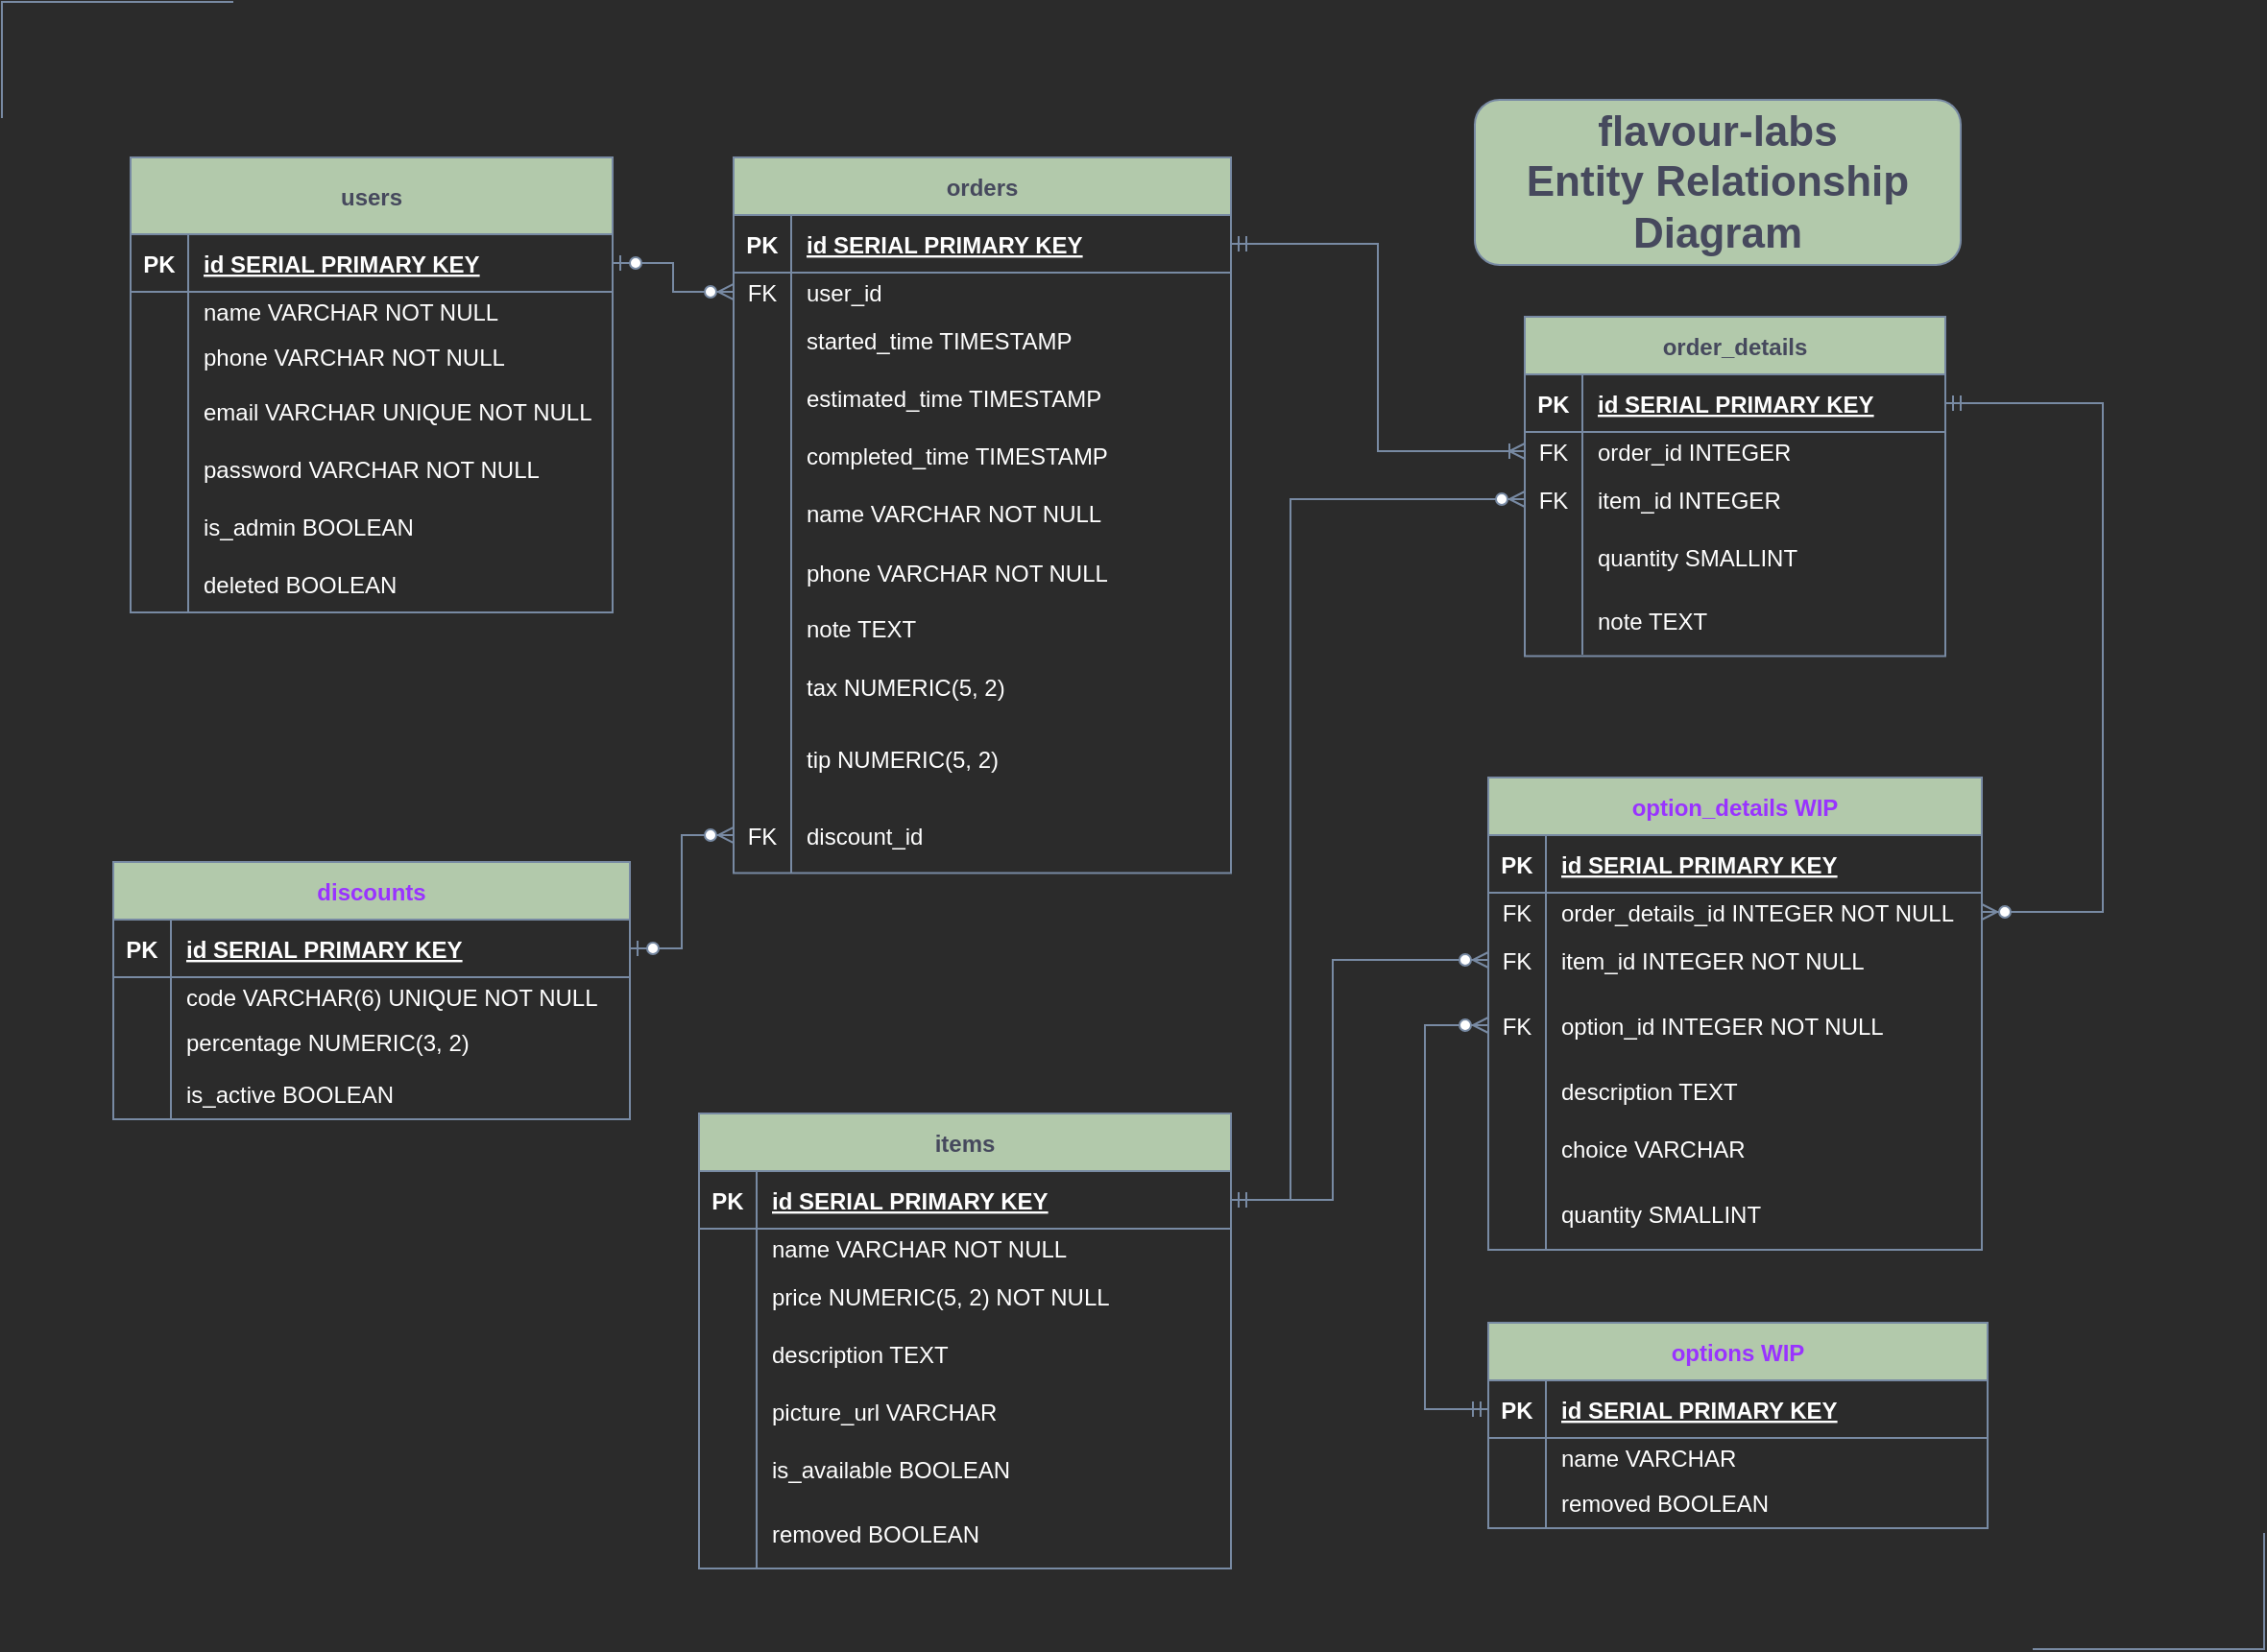 <mxfile version="20.2.7" type="github">
  <diagram id="R2lEEEUBdFMjLlhIrx00" name="Page-1">
    <mxGraphModel dx="3301" dy="1995" grid="0" gridSize="10" guides="1" tooltips="1" connect="1" arrows="1" fold="1" page="1" pageScale="1" pageWidth="1920" pageHeight="1200" background="#2B2B2B" math="0" shadow="0" extFonts="Permanent Marker^https://fonts.googleapis.com/css?family=Permanent+Marker">
      <root>
        <mxCell id="0" />
        <mxCell id="1" parent="0" />
        <mxCell id="G4YJekCF376z4yf0cxIy-45" value="orders" style="shape=table;startSize=30;container=1;collapsible=1;childLayout=tableLayout;fixedRows=1;rowLines=0;fontStyle=1;align=center;resizeLast=1;fillColor=#B2C9AB;strokeColor=#788AA3;fontColor=#46495D;" parent="1" vertex="1">
          <mxGeometry x="-1239" y="-1000" width="259" height="372.75" as="geometry" />
        </mxCell>
        <mxCell id="G4YJekCF376z4yf0cxIy-46" value="" style="shape=tableRow;horizontal=0;startSize=0;swimlaneHead=0;swimlaneBody=0;fillColor=none;collapsible=0;dropTarget=0;points=[[0,0.5],[1,0.5]];portConstraint=eastwest;top=0;left=0;right=0;bottom=1;strokeColor=#788AA3;fontColor=#46495D;" parent="G4YJekCF376z4yf0cxIy-45" vertex="1">
          <mxGeometry y="30" width="259" height="30" as="geometry" />
        </mxCell>
        <mxCell id="G4YJekCF376z4yf0cxIy-47" value="PK" style="shape=partialRectangle;connectable=0;fillColor=none;top=0;left=0;bottom=0;right=0;fontStyle=1;overflow=hidden;strokeColor=#788AA3;fontColor=#FFFFFF;" parent="G4YJekCF376z4yf0cxIy-46" vertex="1">
          <mxGeometry width="30" height="30" as="geometry">
            <mxRectangle width="30" height="30" as="alternateBounds" />
          </mxGeometry>
        </mxCell>
        <mxCell id="G4YJekCF376z4yf0cxIy-48" value="id SERIAL PRIMARY KEY" style="shape=partialRectangle;connectable=0;fillColor=none;top=0;left=0;bottom=0;right=0;align=left;spacingLeft=6;fontStyle=5;overflow=hidden;strokeColor=#788AA3;fontColor=#FFFFFF;" parent="G4YJekCF376z4yf0cxIy-46" vertex="1">
          <mxGeometry x="30" width="229" height="30" as="geometry">
            <mxRectangle width="229" height="30" as="alternateBounds" />
          </mxGeometry>
        </mxCell>
        <mxCell id="G4YJekCF376z4yf0cxIy-49" value="" style="shape=tableRow;horizontal=0;startSize=0;swimlaneHead=0;swimlaneBody=0;fillColor=none;collapsible=0;dropTarget=0;points=[[0,0.5],[1,0.5]];portConstraint=eastwest;top=0;left=0;right=0;bottom=0;strokeColor=#788AA3;fontColor=#46495D;" parent="G4YJekCF376z4yf0cxIy-45" vertex="1">
          <mxGeometry y="60" width="259" height="20" as="geometry" />
        </mxCell>
        <mxCell id="G4YJekCF376z4yf0cxIy-50" value="FK" style="shape=partialRectangle;connectable=0;fillColor=none;top=0;left=0;bottom=0;right=0;editable=1;overflow=hidden;strokeColor=#788AA3;fontColor=#FFFFFF;" parent="G4YJekCF376z4yf0cxIy-49" vertex="1">
          <mxGeometry width="30" height="20" as="geometry">
            <mxRectangle width="30" height="20" as="alternateBounds" />
          </mxGeometry>
        </mxCell>
        <mxCell id="G4YJekCF376z4yf0cxIy-51" value="user_id" style="shape=partialRectangle;connectable=0;fillColor=none;top=0;left=0;bottom=0;right=0;align=left;spacingLeft=6;overflow=hidden;strokeColor=#788AA3;fontColor=#FFFFFF;" parent="G4YJekCF376z4yf0cxIy-49" vertex="1">
          <mxGeometry x="30" width="229" height="20" as="geometry">
            <mxRectangle width="229" height="20" as="alternateBounds" />
          </mxGeometry>
        </mxCell>
        <mxCell id="G4YJekCF376z4yf0cxIy-52" value="" style="shape=tableRow;horizontal=0;startSize=0;swimlaneHead=0;swimlaneBody=0;fillColor=none;collapsible=0;dropTarget=0;points=[[0,0.5],[1,0.5]];portConstraint=eastwest;top=0;left=0;right=0;bottom=0;strokeColor=#788AA3;fontColor=#46495D;" parent="G4YJekCF376z4yf0cxIy-45" vertex="1">
          <mxGeometry y="80" width="259" height="30" as="geometry" />
        </mxCell>
        <mxCell id="G4YJekCF376z4yf0cxIy-53" value="" style="shape=partialRectangle;connectable=0;fillColor=none;top=0;left=0;bottom=0;right=0;editable=1;overflow=hidden;strokeColor=#788AA3;fontColor=#FFFFFF;" parent="G4YJekCF376z4yf0cxIy-52" vertex="1">
          <mxGeometry width="30" height="30" as="geometry">
            <mxRectangle width="30" height="30" as="alternateBounds" />
          </mxGeometry>
        </mxCell>
        <mxCell id="G4YJekCF376z4yf0cxIy-54" value="started_time TIMESTAMP" style="shape=partialRectangle;connectable=0;fillColor=none;top=0;left=0;bottom=0;right=0;align=left;spacingLeft=6;overflow=hidden;strokeColor=#788AA3;fontColor=#FFFFFF;" parent="G4YJekCF376z4yf0cxIy-52" vertex="1">
          <mxGeometry x="30" width="229" height="30" as="geometry">
            <mxRectangle width="229" height="30" as="alternateBounds" />
          </mxGeometry>
        </mxCell>
        <mxCell id="G4YJekCF376z4yf0cxIy-58" value="" style="shape=tableRow;horizontal=0;startSize=0;swimlaneHead=0;swimlaneBody=0;fillColor=none;collapsible=0;dropTarget=0;points=[[0,0.5],[1,0.5]];portConstraint=eastwest;top=0;left=0;right=0;bottom=0;strokeColor=#788AA3;fontColor=#46495D;" parent="G4YJekCF376z4yf0cxIy-45" vertex="1">
          <mxGeometry y="110" width="259" height="30" as="geometry" />
        </mxCell>
        <mxCell id="G4YJekCF376z4yf0cxIy-59" value="" style="shape=partialRectangle;connectable=0;fillColor=none;top=0;left=0;bottom=0;right=0;editable=1;overflow=hidden;strokeColor=#788AA3;fontColor=#FFFFFF;" parent="G4YJekCF376z4yf0cxIy-58" vertex="1">
          <mxGeometry width="30" height="30" as="geometry">
            <mxRectangle width="30" height="30" as="alternateBounds" />
          </mxGeometry>
        </mxCell>
        <mxCell id="G4YJekCF376z4yf0cxIy-60" value="estimated_time TIMESTAMP" style="shape=partialRectangle;connectable=0;fillColor=none;top=0;left=0;bottom=0;right=0;align=left;spacingLeft=6;overflow=hidden;strokeColor=#788AA3;fontColor=#FFFFFF;" parent="G4YJekCF376z4yf0cxIy-58" vertex="1">
          <mxGeometry x="30" width="229" height="30" as="geometry">
            <mxRectangle width="229" height="30" as="alternateBounds" />
          </mxGeometry>
        </mxCell>
        <mxCell id="G4YJekCF376z4yf0cxIy-55" value="" style="shape=tableRow;horizontal=0;startSize=0;swimlaneHead=0;swimlaneBody=0;fillColor=none;collapsible=0;dropTarget=0;points=[[0,0.5],[1,0.5]];portConstraint=eastwest;top=0;left=0;right=0;bottom=0;strokeColor=#788AA3;fontColor=#46495D;" parent="G4YJekCF376z4yf0cxIy-45" vertex="1">
          <mxGeometry y="140" width="259" height="30" as="geometry" />
        </mxCell>
        <mxCell id="G4YJekCF376z4yf0cxIy-56" value="" style="shape=partialRectangle;connectable=0;fillColor=none;top=0;left=0;bottom=0;right=0;editable=1;overflow=hidden;strokeColor=#788AA3;fontColor=#FFFFFF;" parent="G4YJekCF376z4yf0cxIy-55" vertex="1">
          <mxGeometry width="30" height="30" as="geometry">
            <mxRectangle width="30" height="30" as="alternateBounds" />
          </mxGeometry>
        </mxCell>
        <mxCell id="G4YJekCF376z4yf0cxIy-57" value="completed_time TIMESTAMP" style="shape=partialRectangle;connectable=0;fillColor=none;top=0;left=0;bottom=0;right=0;align=left;spacingLeft=6;overflow=hidden;strokeColor=#788AA3;fontColor=#FFFFFF;" parent="G4YJekCF376z4yf0cxIy-55" vertex="1">
          <mxGeometry x="30" width="229" height="30" as="geometry">
            <mxRectangle width="229" height="30" as="alternateBounds" />
          </mxGeometry>
        </mxCell>
        <mxCell id="G4YJekCF376z4yf0cxIy-61" style="shape=tableRow;horizontal=0;startSize=0;swimlaneHead=0;swimlaneBody=0;fillColor=none;collapsible=0;dropTarget=0;points=[[0,0.5],[1,0.5]];portConstraint=eastwest;top=0;left=0;right=0;bottom=0;strokeColor=#788AA3;fontColor=#46495D;" parent="G4YJekCF376z4yf0cxIy-45" vertex="1">
          <mxGeometry y="170" width="259" height="30" as="geometry" />
        </mxCell>
        <mxCell id="G4YJekCF376z4yf0cxIy-62" style="shape=partialRectangle;connectable=0;fillColor=none;top=0;left=0;bottom=0;right=0;editable=1;overflow=hidden;strokeColor=#788AA3;fontColor=#FFFFFF;" parent="G4YJekCF376z4yf0cxIy-61" vertex="1">
          <mxGeometry width="30" height="30" as="geometry">
            <mxRectangle width="30" height="30" as="alternateBounds" />
          </mxGeometry>
        </mxCell>
        <mxCell id="G4YJekCF376z4yf0cxIy-63" value="name VARCHAR NOT NULL" style="shape=partialRectangle;connectable=0;fillColor=none;top=0;left=0;bottom=0;right=0;align=left;spacingLeft=6;overflow=hidden;strokeColor=#788AA3;fontColor=#FFFFFF;" parent="G4YJekCF376z4yf0cxIy-61" vertex="1">
          <mxGeometry x="30" width="229" height="30" as="geometry">
            <mxRectangle width="229" height="30" as="alternateBounds" />
          </mxGeometry>
        </mxCell>
        <mxCell id="G4YJekCF376z4yf0cxIy-64" style="shape=tableRow;horizontal=0;startSize=0;swimlaneHead=0;swimlaneBody=0;fillColor=none;collapsible=0;dropTarget=0;points=[[0,0.5],[1,0.5]];portConstraint=eastwest;top=0;left=0;right=0;bottom=0;strokeColor=#788AA3;fontColor=#46495D;" parent="G4YJekCF376z4yf0cxIy-45" vertex="1">
          <mxGeometry y="200" width="259" height="32" as="geometry" />
        </mxCell>
        <mxCell id="G4YJekCF376z4yf0cxIy-65" style="shape=partialRectangle;connectable=0;fillColor=none;top=0;left=0;bottom=0;right=0;editable=1;overflow=hidden;strokeColor=#788AA3;fontColor=#FFFFFF;" parent="G4YJekCF376z4yf0cxIy-64" vertex="1">
          <mxGeometry width="30" height="32" as="geometry">
            <mxRectangle width="30" height="32" as="alternateBounds" />
          </mxGeometry>
        </mxCell>
        <mxCell id="G4YJekCF376z4yf0cxIy-66" value="phone VARCHAR NOT NULL" style="shape=partialRectangle;connectable=0;fillColor=none;top=0;left=0;bottom=0;right=0;align=left;spacingLeft=6;overflow=hidden;strokeColor=#788AA3;fontColor=#FFFFFF;" parent="G4YJekCF376z4yf0cxIy-64" vertex="1">
          <mxGeometry x="30" width="229" height="32" as="geometry">
            <mxRectangle width="229" height="32" as="alternateBounds" />
          </mxGeometry>
        </mxCell>
        <mxCell id="G4YJekCF376z4yf0cxIy-67" style="shape=tableRow;horizontal=0;startSize=0;swimlaneHead=0;swimlaneBody=0;fillColor=none;collapsible=0;dropTarget=0;points=[[0,0.5],[1,0.5]];portConstraint=eastwest;top=0;left=0;right=0;bottom=0;strokeColor=#788AA3;fontColor=#46495D;" parent="G4YJekCF376z4yf0cxIy-45" vertex="1">
          <mxGeometry y="232" width="259" height="26" as="geometry" />
        </mxCell>
        <mxCell id="G4YJekCF376z4yf0cxIy-68" style="shape=partialRectangle;connectable=0;fillColor=none;top=0;left=0;bottom=0;right=0;editable=1;overflow=hidden;strokeColor=#788AA3;fontColor=#FFFFFF;" parent="G4YJekCF376z4yf0cxIy-67" vertex="1">
          <mxGeometry width="30" height="26" as="geometry">
            <mxRectangle width="30" height="26" as="alternateBounds" />
          </mxGeometry>
        </mxCell>
        <mxCell id="G4YJekCF376z4yf0cxIy-69" value="note TEXT" style="shape=partialRectangle;connectable=0;fillColor=none;top=0;left=0;bottom=0;right=0;align=left;spacingLeft=6;overflow=hidden;strokeColor=#788AA3;fontColor=#FFFFFF;" parent="G4YJekCF376z4yf0cxIy-67" vertex="1">
          <mxGeometry x="30" width="229" height="26" as="geometry">
            <mxRectangle width="229" height="26" as="alternateBounds" />
          </mxGeometry>
        </mxCell>
        <mxCell id="G4YJekCF376z4yf0cxIy-201" style="shape=tableRow;horizontal=0;startSize=0;swimlaneHead=0;swimlaneBody=0;fillColor=none;collapsible=0;dropTarget=0;points=[[0,0.5],[1,0.5]];portConstraint=eastwest;top=0;left=0;right=0;bottom=0;strokeColor=#788AA3;fontColor=#46495D;" parent="G4YJekCF376z4yf0cxIy-45" vertex="1">
          <mxGeometry y="258" width="259" height="35" as="geometry" />
        </mxCell>
        <mxCell id="G4YJekCF376z4yf0cxIy-202" style="shape=partialRectangle;connectable=0;fillColor=none;top=0;left=0;bottom=0;right=0;editable=1;overflow=hidden;strokeColor=#788AA3;fontColor=#FFFFFF;" parent="G4YJekCF376z4yf0cxIy-201" vertex="1">
          <mxGeometry width="30" height="35" as="geometry">
            <mxRectangle width="30" height="35" as="alternateBounds" />
          </mxGeometry>
        </mxCell>
        <mxCell id="G4YJekCF376z4yf0cxIy-203" value="tax NUMERIC(5, 2)" style="shape=partialRectangle;connectable=0;fillColor=none;top=0;left=0;bottom=0;right=0;align=left;spacingLeft=6;overflow=hidden;strokeColor=#788AA3;fontColor=#FFFFFF;" parent="G4YJekCF376z4yf0cxIy-201" vertex="1">
          <mxGeometry x="30" width="229" height="35" as="geometry">
            <mxRectangle width="229" height="35" as="alternateBounds" />
          </mxGeometry>
        </mxCell>
        <mxCell id="G4YJekCF376z4yf0cxIy-204" style="shape=tableRow;horizontal=0;startSize=0;swimlaneHead=0;swimlaneBody=0;fillColor=none;collapsible=0;dropTarget=0;points=[[0,0.5],[1,0.5]];portConstraint=eastwest;top=0;left=0;right=0;bottom=0;strokeColor=#788AA3;fontColor=#46495D;" parent="G4YJekCF376z4yf0cxIy-45" vertex="1">
          <mxGeometry y="293" width="259" height="40" as="geometry" />
        </mxCell>
        <mxCell id="G4YJekCF376z4yf0cxIy-205" style="shape=partialRectangle;connectable=0;fillColor=none;top=0;left=0;bottom=0;right=0;editable=1;overflow=hidden;strokeColor=#788AA3;fontColor=#FFFFFF;" parent="G4YJekCF376z4yf0cxIy-204" vertex="1">
          <mxGeometry width="30" height="40" as="geometry">
            <mxRectangle width="30" height="40" as="alternateBounds" />
          </mxGeometry>
        </mxCell>
        <mxCell id="G4YJekCF376z4yf0cxIy-206" value="tip NUMERIC(5, 2)" style="shape=partialRectangle;connectable=0;fillColor=none;top=0;left=0;bottom=0;right=0;align=left;spacingLeft=6;overflow=hidden;strokeColor=#788AA3;fontColor=#FFFFFF;" parent="G4YJekCF376z4yf0cxIy-204" vertex="1">
          <mxGeometry x="30" width="229" height="40" as="geometry">
            <mxRectangle width="229" height="40" as="alternateBounds" />
          </mxGeometry>
        </mxCell>
        <mxCell id="EbQxwZ_eUIEpUKK_ZBr0-35" style="shape=tableRow;horizontal=0;startSize=0;swimlaneHead=0;swimlaneBody=0;fillColor=none;collapsible=0;dropTarget=0;points=[[0,0.5],[1,0.5]];portConstraint=eastwest;top=0;left=0;right=0;bottom=0;strokeColor=#788AA3;fontColor=#46495D;" vertex="1" parent="G4YJekCF376z4yf0cxIy-45">
          <mxGeometry y="333" width="259" height="40" as="geometry" />
        </mxCell>
        <mxCell id="EbQxwZ_eUIEpUKK_ZBr0-36" value="FK" style="shape=partialRectangle;connectable=0;fillColor=none;top=0;left=0;bottom=0;right=0;editable=1;overflow=hidden;strokeColor=#788AA3;fontColor=#FFFFFF;" vertex="1" parent="EbQxwZ_eUIEpUKK_ZBr0-35">
          <mxGeometry width="30" height="40" as="geometry">
            <mxRectangle width="30" height="40" as="alternateBounds" />
          </mxGeometry>
        </mxCell>
        <mxCell id="EbQxwZ_eUIEpUKK_ZBr0-37" value="discount_id" style="shape=partialRectangle;connectable=0;fillColor=none;top=0;left=0;bottom=0;right=0;align=left;spacingLeft=6;overflow=hidden;strokeColor=#788AA3;fontColor=#FFFFFF;" vertex="1" parent="EbQxwZ_eUIEpUKK_ZBr0-35">
          <mxGeometry x="30" width="229" height="40" as="geometry">
            <mxRectangle width="229" height="40" as="alternateBounds" />
          </mxGeometry>
        </mxCell>
        <mxCell id="G4YJekCF376z4yf0cxIy-70" value="items" style="shape=table;startSize=30;container=1;collapsible=1;childLayout=tableLayout;fixedRows=1;rowLines=0;fontStyle=1;align=center;resizeLast=1;fillColor=#B2C9AB;strokeColor=#788AA3;fontColor=#46495D;" parent="1" vertex="1">
          <mxGeometry x="-1257" y="-502" width="277" height="237" as="geometry" />
        </mxCell>
        <mxCell id="G4YJekCF376z4yf0cxIy-71" value="" style="shape=tableRow;horizontal=0;startSize=0;swimlaneHead=0;swimlaneBody=0;fillColor=none;collapsible=0;dropTarget=0;points=[[0,0.5],[1,0.5]];portConstraint=eastwest;top=0;left=0;right=0;bottom=1;strokeColor=#788AA3;fontColor=#46495D;" parent="G4YJekCF376z4yf0cxIy-70" vertex="1">
          <mxGeometry y="30" width="277" height="30" as="geometry" />
        </mxCell>
        <mxCell id="G4YJekCF376z4yf0cxIy-72" value="PK" style="shape=partialRectangle;connectable=0;fillColor=none;top=0;left=0;bottom=0;right=0;fontStyle=1;overflow=hidden;strokeColor=#788AA3;fontColor=#FFFFFF;" parent="G4YJekCF376z4yf0cxIy-71" vertex="1">
          <mxGeometry width="30" height="30" as="geometry">
            <mxRectangle width="30" height="30" as="alternateBounds" />
          </mxGeometry>
        </mxCell>
        <mxCell id="G4YJekCF376z4yf0cxIy-73" value="id SERIAL PRIMARY KEY" style="shape=partialRectangle;connectable=0;fillColor=none;top=0;left=0;bottom=0;right=0;align=left;spacingLeft=6;fontStyle=5;overflow=hidden;strokeColor=#788AA3;fontColor=#FFFFFF;" parent="G4YJekCF376z4yf0cxIy-71" vertex="1">
          <mxGeometry x="30" width="247" height="30" as="geometry">
            <mxRectangle width="247" height="30" as="alternateBounds" />
          </mxGeometry>
        </mxCell>
        <mxCell id="G4YJekCF376z4yf0cxIy-74" value="" style="shape=tableRow;horizontal=0;startSize=0;swimlaneHead=0;swimlaneBody=0;fillColor=none;collapsible=0;dropTarget=0;points=[[0,0.5],[1,0.5]];portConstraint=eastwest;top=0;left=0;right=0;bottom=0;strokeColor=#788AA3;fontColor=#46495D;" parent="G4YJekCF376z4yf0cxIy-70" vertex="1">
          <mxGeometry y="60" width="277" height="20" as="geometry" />
        </mxCell>
        <mxCell id="G4YJekCF376z4yf0cxIy-75" value="" style="shape=partialRectangle;connectable=0;fillColor=none;top=0;left=0;bottom=0;right=0;editable=1;overflow=hidden;strokeColor=#788AA3;fontColor=#FFFFFF;" parent="G4YJekCF376z4yf0cxIy-74" vertex="1">
          <mxGeometry width="30" height="20" as="geometry">
            <mxRectangle width="30" height="20" as="alternateBounds" />
          </mxGeometry>
        </mxCell>
        <mxCell id="G4YJekCF376z4yf0cxIy-76" value="name VARCHAR NOT NULL" style="shape=partialRectangle;connectable=0;fillColor=none;top=0;left=0;bottom=0;right=0;align=left;spacingLeft=6;overflow=hidden;strokeColor=#788AA3;fontColor=#FFFFFF;" parent="G4YJekCF376z4yf0cxIy-74" vertex="1">
          <mxGeometry x="30" width="247" height="20" as="geometry">
            <mxRectangle width="247" height="20" as="alternateBounds" />
          </mxGeometry>
        </mxCell>
        <mxCell id="G4YJekCF376z4yf0cxIy-77" value="" style="shape=tableRow;horizontal=0;startSize=0;swimlaneHead=0;swimlaneBody=0;fillColor=none;collapsible=0;dropTarget=0;points=[[0,0.5],[1,0.5]];portConstraint=eastwest;top=0;left=0;right=0;bottom=0;strokeColor=#788AA3;fontColor=#46495D;" parent="G4YJekCF376z4yf0cxIy-70" vertex="1">
          <mxGeometry y="80" width="277" height="30" as="geometry" />
        </mxCell>
        <mxCell id="G4YJekCF376z4yf0cxIy-78" value="" style="shape=partialRectangle;connectable=0;fillColor=none;top=0;left=0;bottom=0;right=0;editable=1;overflow=hidden;strokeColor=#788AA3;fontColor=#FFFFFF;" parent="G4YJekCF376z4yf0cxIy-77" vertex="1">
          <mxGeometry width="30" height="30" as="geometry">
            <mxRectangle width="30" height="30" as="alternateBounds" />
          </mxGeometry>
        </mxCell>
        <mxCell id="G4YJekCF376z4yf0cxIy-79" value="price NUMERIC(5, 2) NOT NULL" style="shape=partialRectangle;connectable=0;fillColor=none;top=0;left=0;bottom=0;right=0;align=left;spacingLeft=6;overflow=hidden;strokeColor=#788AA3;fontColor=#FFFFFF;" parent="G4YJekCF376z4yf0cxIy-77" vertex="1">
          <mxGeometry x="30" width="247" height="30" as="geometry">
            <mxRectangle width="247" height="30" as="alternateBounds" />
          </mxGeometry>
        </mxCell>
        <mxCell id="G4YJekCF376z4yf0cxIy-80" value="" style="shape=tableRow;horizontal=0;startSize=0;swimlaneHead=0;swimlaneBody=0;fillColor=none;collapsible=0;dropTarget=0;points=[[0,0.5],[1,0.5]];portConstraint=eastwest;top=0;left=0;right=0;bottom=0;strokeColor=#788AA3;fontColor=#46495D;" parent="G4YJekCF376z4yf0cxIy-70" vertex="1">
          <mxGeometry y="110" width="277" height="30" as="geometry" />
        </mxCell>
        <mxCell id="G4YJekCF376z4yf0cxIy-81" value="" style="shape=partialRectangle;connectable=0;fillColor=none;top=0;left=0;bottom=0;right=0;editable=1;overflow=hidden;strokeColor=#788AA3;fontColor=#FFFFFF;" parent="G4YJekCF376z4yf0cxIy-80" vertex="1">
          <mxGeometry width="30" height="30" as="geometry">
            <mxRectangle width="30" height="30" as="alternateBounds" />
          </mxGeometry>
        </mxCell>
        <mxCell id="G4YJekCF376z4yf0cxIy-82" value="description TEXT" style="shape=partialRectangle;connectable=0;fillColor=none;top=0;left=0;bottom=0;right=0;align=left;spacingLeft=6;overflow=hidden;strokeColor=#788AA3;fontColor=#FFFFFF;" parent="G4YJekCF376z4yf0cxIy-80" vertex="1">
          <mxGeometry x="30" width="247" height="30" as="geometry">
            <mxRectangle width="247" height="30" as="alternateBounds" />
          </mxGeometry>
        </mxCell>
        <mxCell id="G4YJekCF376z4yf0cxIy-83" style="shape=tableRow;horizontal=0;startSize=0;swimlaneHead=0;swimlaneBody=0;fillColor=none;collapsible=0;dropTarget=0;points=[[0,0.5],[1,0.5]];portConstraint=eastwest;top=0;left=0;right=0;bottom=0;strokeColor=#788AA3;fontColor=#46495D;" parent="G4YJekCF376z4yf0cxIy-70" vertex="1">
          <mxGeometry y="140" width="277" height="30" as="geometry" />
        </mxCell>
        <mxCell id="G4YJekCF376z4yf0cxIy-84" style="shape=partialRectangle;connectable=0;fillColor=none;top=0;left=0;bottom=0;right=0;editable=1;overflow=hidden;strokeColor=#788AA3;fontColor=#FFFFFF;" parent="G4YJekCF376z4yf0cxIy-83" vertex="1">
          <mxGeometry width="30" height="30" as="geometry">
            <mxRectangle width="30" height="30" as="alternateBounds" />
          </mxGeometry>
        </mxCell>
        <mxCell id="G4YJekCF376z4yf0cxIy-85" value="picture_url VARCHAR" style="shape=partialRectangle;connectable=0;fillColor=none;top=0;left=0;bottom=0;right=0;align=left;spacingLeft=6;overflow=hidden;strokeColor=#788AA3;fontColor=#FFFFFF;" parent="G4YJekCF376z4yf0cxIy-83" vertex="1">
          <mxGeometry x="30" width="247" height="30" as="geometry">
            <mxRectangle width="247" height="30" as="alternateBounds" />
          </mxGeometry>
        </mxCell>
        <mxCell id="EbQxwZ_eUIEpUKK_ZBr0-14" style="shape=tableRow;horizontal=0;startSize=0;swimlaneHead=0;swimlaneBody=0;fillColor=none;collapsible=0;dropTarget=0;points=[[0,0.5],[1,0.5]];portConstraint=eastwest;top=0;left=0;right=0;bottom=0;strokeColor=#788AA3;fontColor=#46495D;" vertex="1" parent="G4YJekCF376z4yf0cxIy-70">
          <mxGeometry y="170" width="277" height="30" as="geometry" />
        </mxCell>
        <mxCell id="EbQxwZ_eUIEpUKK_ZBr0-15" style="shape=partialRectangle;connectable=0;fillColor=none;top=0;left=0;bottom=0;right=0;editable=1;overflow=hidden;strokeColor=#788AA3;fontColor=#FFFFFF;" vertex="1" parent="EbQxwZ_eUIEpUKK_ZBr0-14">
          <mxGeometry width="30" height="30" as="geometry">
            <mxRectangle width="30" height="30" as="alternateBounds" />
          </mxGeometry>
        </mxCell>
        <mxCell id="EbQxwZ_eUIEpUKK_ZBr0-16" value="is_available BOOLEAN" style="shape=partialRectangle;connectable=0;fillColor=none;top=0;left=0;bottom=0;right=0;align=left;spacingLeft=6;overflow=hidden;strokeColor=#788AA3;fontColor=#FFFFFF;" vertex="1" parent="EbQxwZ_eUIEpUKK_ZBr0-14">
          <mxGeometry x="30" width="247" height="30" as="geometry">
            <mxRectangle width="247" height="30" as="alternateBounds" />
          </mxGeometry>
        </mxCell>
        <mxCell id="EbQxwZ_eUIEpUKK_ZBr0-4" style="shape=tableRow;horizontal=0;startSize=0;swimlaneHead=0;swimlaneBody=0;fillColor=none;collapsible=0;dropTarget=0;points=[[0,0.5],[1,0.5]];portConstraint=eastwest;top=0;left=0;right=0;bottom=0;strokeColor=#788AA3;fontColor=#46495D;" vertex="1" parent="G4YJekCF376z4yf0cxIy-70">
          <mxGeometry y="200" width="277" height="37" as="geometry" />
        </mxCell>
        <mxCell id="EbQxwZ_eUIEpUKK_ZBr0-5" style="shape=partialRectangle;connectable=0;fillColor=none;top=0;left=0;bottom=0;right=0;editable=1;overflow=hidden;strokeColor=#788AA3;fontColor=#FFFFFF;" vertex="1" parent="EbQxwZ_eUIEpUKK_ZBr0-4">
          <mxGeometry width="30" height="37" as="geometry">
            <mxRectangle width="30" height="37" as="alternateBounds" />
          </mxGeometry>
        </mxCell>
        <mxCell id="EbQxwZ_eUIEpUKK_ZBr0-6" value="removed BOOLEAN" style="shape=partialRectangle;connectable=0;fillColor=none;top=0;left=0;bottom=0;right=0;align=left;spacingLeft=6;overflow=hidden;strokeColor=#788AA3;fontColor=#FFFFFF;" vertex="1" parent="EbQxwZ_eUIEpUKK_ZBr0-4">
          <mxGeometry x="30" width="247" height="37" as="geometry">
            <mxRectangle width="247" height="37" as="alternateBounds" />
          </mxGeometry>
        </mxCell>
        <mxCell id="G4YJekCF376z4yf0cxIy-86" value="users" style="shape=table;startSize=40;container=1;collapsible=1;childLayout=tableLayout;fixedRows=1;rowLines=0;fontStyle=1;align=center;resizeLast=1;fillColor=#B2C9AB;strokeColor=#788AA3;fontColor=#46495D;" parent="1" vertex="1">
          <mxGeometry x="-1553" y="-1000" width="251" height="237" as="geometry" />
        </mxCell>
        <mxCell id="G4YJekCF376z4yf0cxIy-87" value="" style="shape=tableRow;horizontal=0;startSize=0;swimlaneHead=0;swimlaneBody=0;fillColor=none;collapsible=0;dropTarget=0;points=[[0,0.5],[1,0.5]];portConstraint=eastwest;top=0;left=0;right=0;bottom=1;strokeColor=#788AA3;fontColor=#46495D;" parent="G4YJekCF376z4yf0cxIy-86" vertex="1">
          <mxGeometry y="40" width="251" height="30" as="geometry" />
        </mxCell>
        <mxCell id="G4YJekCF376z4yf0cxIy-88" value="PK" style="shape=partialRectangle;connectable=0;fillColor=none;top=0;left=0;bottom=0;right=0;fontStyle=1;overflow=hidden;strokeColor=#788AA3;fontColor=#FFFFFF;" parent="G4YJekCF376z4yf0cxIy-87" vertex="1">
          <mxGeometry width="30" height="30" as="geometry">
            <mxRectangle width="30" height="30" as="alternateBounds" />
          </mxGeometry>
        </mxCell>
        <mxCell id="G4YJekCF376z4yf0cxIy-89" value="id SERIAL PRIMARY KEY" style="shape=partialRectangle;connectable=0;fillColor=none;top=0;left=0;bottom=0;right=0;align=left;spacingLeft=6;fontStyle=5;overflow=hidden;strokeColor=#788AA3;fontColor=#FFFFFF;" parent="G4YJekCF376z4yf0cxIy-87" vertex="1">
          <mxGeometry x="30" width="221" height="30" as="geometry">
            <mxRectangle width="221" height="30" as="alternateBounds" />
          </mxGeometry>
        </mxCell>
        <mxCell id="G4YJekCF376z4yf0cxIy-90" value="" style="shape=tableRow;horizontal=0;startSize=0;swimlaneHead=0;swimlaneBody=0;fillColor=none;collapsible=0;dropTarget=0;points=[[0,0.5],[1,0.5]];portConstraint=eastwest;top=0;left=0;right=0;bottom=0;strokeColor=#788AA3;fontColor=#46495D;" parent="G4YJekCF376z4yf0cxIy-86" vertex="1">
          <mxGeometry y="70" width="251" height="20" as="geometry" />
        </mxCell>
        <mxCell id="G4YJekCF376z4yf0cxIy-91" value="" style="shape=partialRectangle;connectable=0;fillColor=none;top=0;left=0;bottom=0;right=0;editable=1;overflow=hidden;strokeColor=#788AA3;fontColor=#FFFFFF;" parent="G4YJekCF376z4yf0cxIy-90" vertex="1">
          <mxGeometry width="30" height="20" as="geometry">
            <mxRectangle width="30" height="20" as="alternateBounds" />
          </mxGeometry>
        </mxCell>
        <mxCell id="G4YJekCF376z4yf0cxIy-92" value="name VARCHAR NOT NULL" style="shape=partialRectangle;connectable=0;fillColor=none;top=0;left=0;bottom=0;right=0;align=left;spacingLeft=6;overflow=hidden;strokeColor=#788AA3;fontColor=#FFFFFF;" parent="G4YJekCF376z4yf0cxIy-90" vertex="1">
          <mxGeometry x="30" width="221" height="20" as="geometry">
            <mxRectangle width="221" height="20" as="alternateBounds" />
          </mxGeometry>
        </mxCell>
        <mxCell id="G4YJekCF376z4yf0cxIy-93" value="" style="shape=tableRow;horizontal=0;startSize=0;swimlaneHead=0;swimlaneBody=0;fillColor=none;collapsible=0;dropTarget=0;points=[[0,0.5],[1,0.5]];portConstraint=eastwest;top=0;left=0;right=0;bottom=0;strokeColor=#788AA3;fontColor=#46495D;" parent="G4YJekCF376z4yf0cxIy-86" vertex="1">
          <mxGeometry y="90" width="251" height="27" as="geometry" />
        </mxCell>
        <mxCell id="G4YJekCF376z4yf0cxIy-94" value="" style="shape=partialRectangle;connectable=0;fillColor=none;top=0;left=0;bottom=0;right=0;editable=1;overflow=hidden;strokeColor=#788AA3;fontColor=#FFFFFF;" parent="G4YJekCF376z4yf0cxIy-93" vertex="1">
          <mxGeometry width="30" height="27" as="geometry">
            <mxRectangle width="30" height="27" as="alternateBounds" />
          </mxGeometry>
        </mxCell>
        <mxCell id="G4YJekCF376z4yf0cxIy-95" value="phone VARCHAR NOT NULL" style="shape=partialRectangle;connectable=0;fillColor=none;top=0;left=0;bottom=0;right=0;align=left;spacingLeft=6;overflow=hidden;strokeColor=#788AA3;fontColor=#FFFFFF;" parent="G4YJekCF376z4yf0cxIy-93" vertex="1">
          <mxGeometry x="30" width="221" height="27" as="geometry">
            <mxRectangle width="221" height="27" as="alternateBounds" />
          </mxGeometry>
        </mxCell>
        <mxCell id="G4YJekCF376z4yf0cxIy-96" style="shape=tableRow;horizontal=0;startSize=0;swimlaneHead=0;swimlaneBody=0;fillColor=none;collapsible=0;dropTarget=0;points=[[0,0.5],[1,0.5]];portConstraint=eastwest;top=0;left=0;right=0;bottom=0;strokeColor=#788AA3;fontColor=#46495D;" parent="G4YJekCF376z4yf0cxIy-86" vertex="1">
          <mxGeometry y="117" width="251" height="30" as="geometry" />
        </mxCell>
        <mxCell id="G4YJekCF376z4yf0cxIy-97" style="shape=partialRectangle;connectable=0;fillColor=none;top=0;left=0;bottom=0;right=0;editable=1;overflow=hidden;strokeColor=#788AA3;fontColor=#FFFFFF;" parent="G4YJekCF376z4yf0cxIy-96" vertex="1">
          <mxGeometry width="30" height="30" as="geometry">
            <mxRectangle width="30" height="30" as="alternateBounds" />
          </mxGeometry>
        </mxCell>
        <mxCell id="G4YJekCF376z4yf0cxIy-98" value="email VARCHAR UNIQUE NOT NULL" style="shape=partialRectangle;connectable=0;fillColor=none;top=0;left=0;bottom=0;right=0;align=left;spacingLeft=6;overflow=hidden;strokeColor=#788AA3;fontColor=#FFFFFF;" parent="G4YJekCF376z4yf0cxIy-96" vertex="1">
          <mxGeometry x="30" width="221" height="30" as="geometry">
            <mxRectangle width="221" height="30" as="alternateBounds" />
          </mxGeometry>
        </mxCell>
        <mxCell id="G4YJekCF376z4yf0cxIy-99" style="shape=tableRow;horizontal=0;startSize=0;swimlaneHead=0;swimlaneBody=0;fillColor=none;collapsible=0;dropTarget=0;points=[[0,0.5],[1,0.5]];portConstraint=eastwest;top=0;left=0;right=0;bottom=0;strokeColor=#788AA3;fontColor=#46495D;" parent="G4YJekCF376z4yf0cxIy-86" vertex="1">
          <mxGeometry y="147" width="251" height="30" as="geometry" />
        </mxCell>
        <mxCell id="G4YJekCF376z4yf0cxIy-100" style="shape=partialRectangle;connectable=0;fillColor=none;top=0;left=0;bottom=0;right=0;editable=1;overflow=hidden;strokeColor=#788AA3;fontColor=#FFFFFF;" parent="G4YJekCF376z4yf0cxIy-99" vertex="1">
          <mxGeometry width="30" height="30" as="geometry">
            <mxRectangle width="30" height="30" as="alternateBounds" />
          </mxGeometry>
        </mxCell>
        <mxCell id="G4YJekCF376z4yf0cxIy-101" value="password VARCHAR NOT NULL" style="shape=partialRectangle;connectable=0;fillColor=none;top=0;left=0;bottom=0;right=0;align=left;spacingLeft=6;overflow=hidden;strokeColor=#788AA3;fontColor=#FFFFFF;" parent="G4YJekCF376z4yf0cxIy-99" vertex="1">
          <mxGeometry x="30" width="221" height="30" as="geometry">
            <mxRectangle width="221" height="30" as="alternateBounds" />
          </mxGeometry>
        </mxCell>
        <mxCell id="G4YJekCF376z4yf0cxIy-102" value="" style="shape=tableRow;horizontal=0;startSize=0;swimlaneHead=0;swimlaneBody=0;fillColor=none;collapsible=0;dropTarget=0;points=[[0,0.5],[1,0.5]];portConstraint=eastwest;top=0;left=0;right=0;bottom=0;strokeColor=#788AA3;fontColor=#46495D;" parent="G4YJekCF376z4yf0cxIy-86" vertex="1">
          <mxGeometry y="177" width="251" height="30" as="geometry" />
        </mxCell>
        <mxCell id="G4YJekCF376z4yf0cxIy-103" value="" style="shape=partialRectangle;connectable=0;fillColor=none;top=0;left=0;bottom=0;right=0;editable=1;overflow=hidden;strokeColor=#788AA3;fontColor=#FFFFFF;" parent="G4YJekCF376z4yf0cxIy-102" vertex="1">
          <mxGeometry width="30" height="30" as="geometry">
            <mxRectangle width="30" height="30" as="alternateBounds" />
          </mxGeometry>
        </mxCell>
        <mxCell id="G4YJekCF376z4yf0cxIy-104" value="is_admin BOOLEAN" style="shape=partialRectangle;connectable=0;fillColor=none;top=0;left=0;bottom=0;right=0;align=left;spacingLeft=6;overflow=hidden;strokeColor=#788AA3;fontColor=#FFFFFF;" parent="G4YJekCF376z4yf0cxIy-102" vertex="1">
          <mxGeometry x="30" width="221" height="30" as="geometry">
            <mxRectangle width="221" height="30" as="alternateBounds" />
          </mxGeometry>
        </mxCell>
        <mxCell id="EbQxwZ_eUIEpUKK_ZBr0-1" style="shape=tableRow;horizontal=0;startSize=0;swimlaneHead=0;swimlaneBody=0;fillColor=none;collapsible=0;dropTarget=0;points=[[0,0.5],[1,0.5]];portConstraint=eastwest;top=0;left=0;right=0;bottom=0;strokeColor=#788AA3;fontColor=#46495D;" vertex="1" parent="G4YJekCF376z4yf0cxIy-86">
          <mxGeometry y="207" width="251" height="30" as="geometry" />
        </mxCell>
        <mxCell id="EbQxwZ_eUIEpUKK_ZBr0-2" style="shape=partialRectangle;connectable=0;fillColor=none;top=0;left=0;bottom=0;right=0;editable=1;overflow=hidden;strokeColor=#788AA3;fontColor=#FFFFFF;" vertex="1" parent="EbQxwZ_eUIEpUKK_ZBr0-1">
          <mxGeometry width="30" height="30" as="geometry">
            <mxRectangle width="30" height="30" as="alternateBounds" />
          </mxGeometry>
        </mxCell>
        <mxCell id="EbQxwZ_eUIEpUKK_ZBr0-3" value="deleted BOOLEAN" style="shape=partialRectangle;connectable=0;fillColor=none;top=0;left=0;bottom=0;right=0;align=left;spacingLeft=6;overflow=hidden;strokeColor=#788AA3;fontColor=#FFFFFF;" vertex="1" parent="EbQxwZ_eUIEpUKK_ZBr0-1">
          <mxGeometry x="30" width="221" height="30" as="geometry">
            <mxRectangle width="221" height="30" as="alternateBounds" />
          </mxGeometry>
        </mxCell>
        <mxCell id="G4YJekCF376z4yf0cxIy-107" value="order_details" style="shape=table;startSize=30;container=1;collapsible=1;childLayout=tableLayout;fixedRows=1;rowLines=0;fontStyle=1;align=center;resizeLast=1;fillColor=#B2C9AB;strokeColor=#788AA3;fontColor=#46495D;" parent="1" vertex="1">
          <mxGeometry x="-827" y="-917" width="219" height="176.75" as="geometry" />
        </mxCell>
        <mxCell id="G4YJekCF376z4yf0cxIy-108" value="" style="shape=tableRow;horizontal=0;startSize=0;swimlaneHead=0;swimlaneBody=0;fillColor=none;collapsible=0;dropTarget=0;points=[[0,0.5],[1,0.5]];portConstraint=eastwest;top=0;left=0;right=0;bottom=1;strokeColor=#788AA3;fontColor=#46495D;" parent="G4YJekCF376z4yf0cxIy-107" vertex="1">
          <mxGeometry y="30" width="219" height="30" as="geometry" />
        </mxCell>
        <mxCell id="G4YJekCF376z4yf0cxIy-109" value="PK" style="shape=partialRectangle;connectable=0;fillColor=none;top=0;left=0;bottom=0;right=0;fontStyle=1;overflow=hidden;strokeColor=#788AA3;fontColor=#FFFFFF;" parent="G4YJekCF376z4yf0cxIy-108" vertex="1">
          <mxGeometry width="30" height="30" as="geometry">
            <mxRectangle width="30" height="30" as="alternateBounds" />
          </mxGeometry>
        </mxCell>
        <mxCell id="G4YJekCF376z4yf0cxIy-110" value="id SERIAL PRIMARY KEY" style="shape=partialRectangle;connectable=0;fillColor=none;top=0;left=0;bottom=0;right=0;align=left;spacingLeft=6;fontStyle=5;overflow=hidden;strokeColor=#788AA3;fontColor=#FFFFFF;" parent="G4YJekCF376z4yf0cxIy-108" vertex="1">
          <mxGeometry x="30" width="189" height="30" as="geometry">
            <mxRectangle width="189" height="30" as="alternateBounds" />
          </mxGeometry>
        </mxCell>
        <mxCell id="G4YJekCF376z4yf0cxIy-111" value="" style="shape=tableRow;horizontal=0;startSize=0;swimlaneHead=0;swimlaneBody=0;fillColor=none;collapsible=0;dropTarget=0;points=[[0,0.5],[1,0.5]];portConstraint=eastwest;top=0;left=0;right=0;bottom=0;strokeColor=#788AA3;fontColor=#46495D;" parent="G4YJekCF376z4yf0cxIy-107" vertex="1">
          <mxGeometry y="60" width="219" height="20" as="geometry" />
        </mxCell>
        <mxCell id="G4YJekCF376z4yf0cxIy-112" value="FK" style="shape=partialRectangle;connectable=0;fillColor=none;top=0;left=0;bottom=0;right=0;editable=1;overflow=hidden;strokeColor=#788AA3;fontColor=#FFFFFF;" parent="G4YJekCF376z4yf0cxIy-111" vertex="1">
          <mxGeometry width="30" height="20" as="geometry">
            <mxRectangle width="30" height="20" as="alternateBounds" />
          </mxGeometry>
        </mxCell>
        <mxCell id="G4YJekCF376z4yf0cxIy-113" value="order_id INTEGER" style="shape=partialRectangle;connectable=0;fillColor=none;top=0;left=0;bottom=0;right=0;align=left;spacingLeft=6;overflow=hidden;strokeColor=#788AA3;fontColor=#FFFFFF;" parent="G4YJekCF376z4yf0cxIy-111" vertex="1">
          <mxGeometry x="30" width="189" height="20" as="geometry">
            <mxRectangle width="189" height="20" as="alternateBounds" />
          </mxGeometry>
        </mxCell>
        <mxCell id="G4YJekCF376z4yf0cxIy-114" value="" style="shape=tableRow;horizontal=0;startSize=0;swimlaneHead=0;swimlaneBody=0;fillColor=none;collapsible=0;dropTarget=0;points=[[0,0.5],[1,0.5]];portConstraint=eastwest;top=0;left=0;right=0;bottom=0;strokeColor=#788AA3;fontColor=#46495D;" parent="G4YJekCF376z4yf0cxIy-107" vertex="1">
          <mxGeometry y="80" width="219" height="30" as="geometry" />
        </mxCell>
        <mxCell id="G4YJekCF376z4yf0cxIy-115" value="FK" style="shape=partialRectangle;connectable=0;fillColor=none;top=0;left=0;bottom=0;right=0;editable=1;overflow=hidden;strokeColor=#788AA3;fontColor=#FFFFFF;" parent="G4YJekCF376z4yf0cxIy-114" vertex="1">
          <mxGeometry width="30" height="30" as="geometry">
            <mxRectangle width="30" height="30" as="alternateBounds" />
          </mxGeometry>
        </mxCell>
        <mxCell id="G4YJekCF376z4yf0cxIy-116" value="item_id INTEGER" style="shape=partialRectangle;connectable=0;fillColor=none;top=0;left=0;bottom=0;right=0;align=left;spacingLeft=6;overflow=hidden;strokeColor=#788AA3;fontColor=#FFFFFF;" parent="G4YJekCF376z4yf0cxIy-114" vertex="1">
          <mxGeometry x="30" width="189" height="30" as="geometry">
            <mxRectangle width="189" height="30" as="alternateBounds" />
          </mxGeometry>
        </mxCell>
        <mxCell id="G4YJekCF376z4yf0cxIy-120" value="" style="shape=tableRow;horizontal=0;startSize=0;swimlaneHead=0;swimlaneBody=0;fillColor=none;collapsible=0;dropTarget=0;points=[[0,0.5],[1,0.5]];portConstraint=eastwest;top=0;left=0;right=0;bottom=0;strokeColor=#788AA3;fontColor=#46495D;" parent="G4YJekCF376z4yf0cxIy-107" vertex="1">
          <mxGeometry y="110" width="219" height="30" as="geometry" />
        </mxCell>
        <mxCell id="G4YJekCF376z4yf0cxIy-121" value="" style="shape=partialRectangle;connectable=0;fillColor=none;top=0;left=0;bottom=0;right=0;editable=1;overflow=hidden;strokeColor=#788AA3;fontColor=#46495D;" parent="G4YJekCF376z4yf0cxIy-120" vertex="1">
          <mxGeometry width="30" height="30" as="geometry">
            <mxRectangle width="30" height="30" as="alternateBounds" />
          </mxGeometry>
        </mxCell>
        <mxCell id="G4YJekCF376z4yf0cxIy-122" value="quantity SMALLINT" style="shape=partialRectangle;connectable=0;fillColor=none;top=0;left=0;bottom=0;right=0;align=left;spacingLeft=6;overflow=hidden;strokeColor=#788AA3;fontColor=#FFFFFF;" parent="G4YJekCF376z4yf0cxIy-120" vertex="1">
          <mxGeometry x="30" width="189" height="30" as="geometry">
            <mxRectangle width="189" height="30" as="alternateBounds" />
          </mxGeometry>
        </mxCell>
        <mxCell id="G4YJekCF376z4yf0cxIy-208" style="shape=tableRow;horizontal=0;startSize=0;swimlaneHead=0;swimlaneBody=0;fillColor=none;collapsible=0;dropTarget=0;points=[[0,0.5],[1,0.5]];portConstraint=eastwest;top=0;left=0;right=0;bottom=0;strokeColor=#788AA3;fontColor=#46495D;" parent="G4YJekCF376z4yf0cxIy-107" vertex="1">
          <mxGeometry y="140" width="219" height="36" as="geometry" />
        </mxCell>
        <mxCell id="G4YJekCF376z4yf0cxIy-209" style="shape=partialRectangle;connectable=0;fillColor=none;top=0;left=0;bottom=0;right=0;editable=1;overflow=hidden;strokeColor=#788AA3;fontColor=#46495D;" parent="G4YJekCF376z4yf0cxIy-208" vertex="1">
          <mxGeometry width="30" height="36" as="geometry">
            <mxRectangle width="30" height="36" as="alternateBounds" />
          </mxGeometry>
        </mxCell>
        <mxCell id="G4YJekCF376z4yf0cxIy-210" value="note TEXT" style="shape=partialRectangle;connectable=0;fillColor=none;top=0;left=0;bottom=0;right=0;align=left;spacingLeft=6;overflow=hidden;strokeColor=#788AA3;fontColor=#FFFFFF;" parent="G4YJekCF376z4yf0cxIy-208" vertex="1">
          <mxGeometry x="30" width="189" height="36" as="geometry">
            <mxRectangle width="189" height="36" as="alternateBounds" />
          </mxGeometry>
        </mxCell>
        <mxCell id="G4YJekCF376z4yf0cxIy-127" value="options WIP" style="shape=table;startSize=30;container=1;collapsible=1;childLayout=tableLayout;fixedRows=1;rowLines=0;fontStyle=1;align=center;resizeLast=1;fillColor=#B2C9AB;strokeColor=#788AA3;fontColor=#9933FF;" parent="1" vertex="1">
          <mxGeometry x="-846" y="-393" width="260" height="107" as="geometry" />
        </mxCell>
        <mxCell id="G4YJekCF376z4yf0cxIy-128" value="" style="shape=tableRow;horizontal=0;startSize=0;swimlaneHead=0;swimlaneBody=0;fillColor=none;collapsible=0;dropTarget=0;points=[[0,0.5],[1,0.5]];portConstraint=eastwest;top=0;left=0;right=0;bottom=1;strokeColor=#788AA3;fontColor=#46495D;" parent="G4YJekCF376z4yf0cxIy-127" vertex="1">
          <mxGeometry y="30" width="260" height="30" as="geometry" />
        </mxCell>
        <mxCell id="G4YJekCF376z4yf0cxIy-129" value="PK" style="shape=partialRectangle;connectable=0;fillColor=none;top=0;left=0;bottom=0;right=0;fontStyle=1;overflow=hidden;strokeColor=#788AA3;fontColor=#FFFFFF;" parent="G4YJekCF376z4yf0cxIy-128" vertex="1">
          <mxGeometry width="30" height="30" as="geometry">
            <mxRectangle width="30" height="30" as="alternateBounds" />
          </mxGeometry>
        </mxCell>
        <mxCell id="G4YJekCF376z4yf0cxIy-130" value="id SERIAL PRIMARY KEY" style="shape=partialRectangle;connectable=0;fillColor=none;top=0;left=0;bottom=0;right=0;align=left;spacingLeft=6;fontStyle=5;overflow=hidden;strokeColor=#788AA3;fontColor=#FFFFFF;" parent="G4YJekCF376z4yf0cxIy-128" vertex="1">
          <mxGeometry x="30" width="230" height="30" as="geometry">
            <mxRectangle width="230" height="30" as="alternateBounds" />
          </mxGeometry>
        </mxCell>
        <mxCell id="G4YJekCF376z4yf0cxIy-131" value="" style="shape=tableRow;horizontal=0;startSize=0;swimlaneHead=0;swimlaneBody=0;fillColor=none;collapsible=0;dropTarget=0;points=[[0,0.5],[1,0.5]];portConstraint=eastwest;top=0;left=0;right=0;bottom=0;strokeColor=#788AA3;fontColor=#46495D;" parent="G4YJekCF376z4yf0cxIy-127" vertex="1">
          <mxGeometry y="60" width="260" height="20" as="geometry" />
        </mxCell>
        <mxCell id="G4YJekCF376z4yf0cxIy-132" value="" style="shape=partialRectangle;connectable=0;fillColor=none;top=0;left=0;bottom=0;right=0;editable=1;overflow=hidden;strokeColor=#788AA3;fontColor=#FFFFFF;" parent="G4YJekCF376z4yf0cxIy-131" vertex="1">
          <mxGeometry width="30" height="20" as="geometry">
            <mxRectangle width="30" height="20" as="alternateBounds" />
          </mxGeometry>
        </mxCell>
        <mxCell id="G4YJekCF376z4yf0cxIy-133" value="name VARCHAR" style="shape=partialRectangle;connectable=0;fillColor=none;top=0;left=0;bottom=0;right=0;align=left;spacingLeft=6;overflow=hidden;strokeColor=#788AA3;fontColor=#FFFFFF;" parent="G4YJekCF376z4yf0cxIy-131" vertex="1">
          <mxGeometry x="30" width="230" height="20" as="geometry">
            <mxRectangle width="230" height="20" as="alternateBounds" />
          </mxGeometry>
        </mxCell>
        <mxCell id="EbQxwZ_eUIEpUKK_ZBr0-11" style="shape=tableRow;horizontal=0;startSize=0;swimlaneHead=0;swimlaneBody=0;fillColor=none;collapsible=0;dropTarget=0;points=[[0,0.5],[1,0.5]];portConstraint=eastwest;top=0;left=0;right=0;bottom=0;strokeColor=#788AA3;fontColor=#46495D;" vertex="1" parent="G4YJekCF376z4yf0cxIy-127">
          <mxGeometry y="80" width="260" height="27" as="geometry" />
        </mxCell>
        <mxCell id="EbQxwZ_eUIEpUKK_ZBr0-12" style="shape=partialRectangle;connectable=0;fillColor=none;top=0;left=0;bottom=0;right=0;editable=1;overflow=hidden;strokeColor=#788AA3;fontColor=#FFFFFF;" vertex="1" parent="EbQxwZ_eUIEpUKK_ZBr0-11">
          <mxGeometry width="30" height="27" as="geometry">
            <mxRectangle width="30" height="27" as="alternateBounds" />
          </mxGeometry>
        </mxCell>
        <mxCell id="EbQxwZ_eUIEpUKK_ZBr0-13" value="removed BOOLEAN" style="shape=partialRectangle;connectable=0;fillColor=none;top=0;left=0;bottom=0;right=0;align=left;spacingLeft=6;overflow=hidden;strokeColor=#788AA3;fontColor=#FFFFFF;" vertex="1" parent="EbQxwZ_eUIEpUKK_ZBr0-11">
          <mxGeometry x="30" width="230" height="27" as="geometry">
            <mxRectangle width="230" height="27" as="alternateBounds" />
          </mxGeometry>
        </mxCell>
        <mxCell id="G4YJekCF376z4yf0cxIy-143" value="" style="shape=partialRectangle;whiteSpace=wrap;html=1;bottom=0;right=0;fillColor=none;fontColor=#46495D;strokeColor=#788AA3;" parent="1" vertex="1">
          <mxGeometry x="-1620" y="-1081" width="120" height="60" as="geometry" />
        </mxCell>
        <mxCell id="G4YJekCF376z4yf0cxIy-144" value="" style="shape=partialRectangle;whiteSpace=wrap;html=1;top=0;left=0;fillColor=none;fontColor=#46495D;strokeColor=#788AA3;" parent="1" vertex="1">
          <mxGeometry x="-562" y="-283" width="120" height="60" as="geometry" />
        </mxCell>
        <mxCell id="G4YJekCF376z4yf0cxIy-145" value="&lt;font style=&quot;font-size: 22px;&quot;&gt;&lt;b style=&quot;font-size: 22px;&quot;&gt;flavour-labs &lt;br&gt;Entity Relationship Diagram&lt;/b&gt;&lt;/font&gt;" style="rounded=1;whiteSpace=wrap;html=1;fontColor=#46495D;strokeColor=#788AA3;fillColor=#B2C9AB;fontSize=22;" parent="1" vertex="1">
          <mxGeometry x="-853" y="-1030" width="253" height="86" as="geometry" />
        </mxCell>
        <mxCell id="G4YJekCF376z4yf0cxIy-147" value="option_details WIP" style="shape=table;startSize=30;container=1;collapsible=1;childLayout=tableLayout;fixedRows=1;rowLines=0;fontStyle=1;align=center;resizeLast=1;fillColor=#B2C9AB;strokeColor=#788AA3;fontColor=#9933FF;" parent="1" vertex="1">
          <mxGeometry x="-846" y="-677" width="257" height="246" as="geometry" />
        </mxCell>
        <mxCell id="G4YJekCF376z4yf0cxIy-148" value="" style="shape=tableRow;horizontal=0;startSize=0;swimlaneHead=0;swimlaneBody=0;fillColor=none;collapsible=0;dropTarget=0;points=[[0,0.5],[1,0.5]];portConstraint=eastwest;top=0;left=0;right=0;bottom=1;strokeColor=#788AA3;fontColor=#46495D;" parent="G4YJekCF376z4yf0cxIy-147" vertex="1">
          <mxGeometry y="30" width="257" height="30" as="geometry" />
        </mxCell>
        <mxCell id="G4YJekCF376z4yf0cxIy-149" value="PK" style="shape=partialRectangle;connectable=0;fillColor=none;top=0;left=0;bottom=0;right=0;fontStyle=1;overflow=hidden;strokeColor=#788AA3;fontColor=#FFFFFF;" parent="G4YJekCF376z4yf0cxIy-148" vertex="1">
          <mxGeometry width="30" height="30" as="geometry">
            <mxRectangle width="30" height="30" as="alternateBounds" />
          </mxGeometry>
        </mxCell>
        <mxCell id="G4YJekCF376z4yf0cxIy-150" value="id SERIAL PRIMARY KEY" style="shape=partialRectangle;connectable=0;fillColor=none;top=0;left=0;bottom=0;right=0;align=left;spacingLeft=6;fontStyle=5;overflow=hidden;strokeColor=#788AA3;fontColor=#FFFFFF;" parent="G4YJekCF376z4yf0cxIy-148" vertex="1">
          <mxGeometry x="30" width="227" height="30" as="geometry">
            <mxRectangle width="227" height="30" as="alternateBounds" />
          </mxGeometry>
        </mxCell>
        <mxCell id="G4YJekCF376z4yf0cxIy-151" value="" style="shape=tableRow;horizontal=0;startSize=0;swimlaneHead=0;swimlaneBody=0;fillColor=none;collapsible=0;dropTarget=0;points=[[0,0.5],[1,0.5]];portConstraint=eastwest;top=0;left=0;right=0;bottom=0;strokeColor=#788AA3;fontColor=#46495D;" parent="G4YJekCF376z4yf0cxIy-147" vertex="1">
          <mxGeometry y="60" width="257" height="20" as="geometry" />
        </mxCell>
        <mxCell id="G4YJekCF376z4yf0cxIy-152" value="FK" style="shape=partialRectangle;connectable=0;fillColor=none;top=0;left=0;bottom=0;right=0;editable=1;overflow=hidden;strokeColor=#788AA3;fontColor=#FFFFFF;" parent="G4YJekCF376z4yf0cxIy-151" vertex="1">
          <mxGeometry width="30" height="20" as="geometry">
            <mxRectangle width="30" height="20" as="alternateBounds" />
          </mxGeometry>
        </mxCell>
        <mxCell id="G4YJekCF376z4yf0cxIy-153" value="order_details_id INTEGER NOT NULL" style="shape=partialRectangle;connectable=0;fillColor=none;top=0;left=0;bottom=0;right=0;align=left;spacingLeft=6;overflow=hidden;strokeColor=#788AA3;fontColor=#FFFFFF;" parent="G4YJekCF376z4yf0cxIy-151" vertex="1">
          <mxGeometry x="30" width="227" height="20" as="geometry">
            <mxRectangle width="227" height="20" as="alternateBounds" />
          </mxGeometry>
        </mxCell>
        <mxCell id="G4YJekCF376z4yf0cxIy-154" style="shape=tableRow;horizontal=0;startSize=0;swimlaneHead=0;swimlaneBody=0;fillColor=none;collapsible=0;dropTarget=0;points=[[0,0.5],[1,0.5]];portConstraint=eastwest;top=0;left=0;right=0;bottom=0;strokeColor=#788AA3;fontColor=#46495D;" parent="G4YJekCF376z4yf0cxIy-147" vertex="1">
          <mxGeometry y="80" width="257" height="30" as="geometry" />
        </mxCell>
        <mxCell id="G4YJekCF376z4yf0cxIy-155" value="FK" style="shape=partialRectangle;connectable=0;fillColor=none;top=0;left=0;bottom=0;right=0;editable=1;overflow=hidden;strokeColor=#788AA3;fontColor=#FFFFFF;" parent="G4YJekCF376z4yf0cxIy-154" vertex="1">
          <mxGeometry width="30" height="30" as="geometry">
            <mxRectangle width="30" height="30" as="alternateBounds" />
          </mxGeometry>
        </mxCell>
        <mxCell id="G4YJekCF376z4yf0cxIy-156" value="item_id INTEGER NOT NULL" style="shape=partialRectangle;connectable=0;fillColor=none;top=0;left=0;bottom=0;right=0;align=left;spacingLeft=6;overflow=hidden;strokeColor=#788AA3;fontColor=#FFFFFF;" parent="G4YJekCF376z4yf0cxIy-154" vertex="1">
          <mxGeometry x="30" width="227" height="30" as="geometry">
            <mxRectangle width="227" height="30" as="alternateBounds" />
          </mxGeometry>
        </mxCell>
        <mxCell id="EbQxwZ_eUIEpUKK_ZBr0-25" style="shape=tableRow;horizontal=0;startSize=0;swimlaneHead=0;swimlaneBody=0;fillColor=none;collapsible=0;dropTarget=0;points=[[0,0.5],[1,0.5]];portConstraint=eastwest;top=0;left=0;right=0;bottom=0;strokeColor=#788AA3;fontColor=#46495D;" vertex="1" parent="G4YJekCF376z4yf0cxIy-147">
          <mxGeometry y="110" width="257" height="38" as="geometry" />
        </mxCell>
        <mxCell id="EbQxwZ_eUIEpUKK_ZBr0-26" value="FK" style="shape=partialRectangle;connectable=0;fillColor=none;top=0;left=0;bottom=0;right=0;editable=1;overflow=hidden;strokeColor=#788AA3;fontColor=#FFFFFF;" vertex="1" parent="EbQxwZ_eUIEpUKK_ZBr0-25">
          <mxGeometry width="30" height="38" as="geometry">
            <mxRectangle width="30" height="38" as="alternateBounds" />
          </mxGeometry>
        </mxCell>
        <mxCell id="EbQxwZ_eUIEpUKK_ZBr0-27" value="option_id INTEGER NOT NULL" style="shape=partialRectangle;connectable=0;fillColor=none;top=0;left=0;bottom=0;right=0;align=left;spacingLeft=6;overflow=hidden;strokeColor=#788AA3;fontColor=#FFFFFF;" vertex="1" parent="EbQxwZ_eUIEpUKK_ZBr0-25">
          <mxGeometry x="30" width="227" height="38" as="geometry">
            <mxRectangle width="227" height="38" as="alternateBounds" />
          </mxGeometry>
        </mxCell>
        <mxCell id="G4YJekCF376z4yf0cxIy-160" style="shape=tableRow;horizontal=0;startSize=0;swimlaneHead=0;swimlaneBody=0;fillColor=none;collapsible=0;dropTarget=0;points=[[0,0.5],[1,0.5]];portConstraint=eastwest;top=0;left=0;right=0;bottom=0;strokeColor=#788AA3;fontColor=#46495D;" parent="G4YJekCF376z4yf0cxIy-147" vertex="1">
          <mxGeometry y="148" width="257" height="30" as="geometry" />
        </mxCell>
        <mxCell id="G4YJekCF376z4yf0cxIy-161" style="shape=partialRectangle;connectable=0;fillColor=none;top=0;left=0;bottom=0;right=0;editable=1;overflow=hidden;strokeColor=#788AA3;fontColor=#FFFFFF;" parent="G4YJekCF376z4yf0cxIy-160" vertex="1">
          <mxGeometry width="30" height="30" as="geometry">
            <mxRectangle width="30" height="30" as="alternateBounds" />
          </mxGeometry>
        </mxCell>
        <mxCell id="G4YJekCF376z4yf0cxIy-162" value="description TEXT" style="shape=partialRectangle;connectable=0;fillColor=none;top=0;left=0;bottom=0;right=0;align=left;spacingLeft=6;overflow=hidden;strokeColor=#788AA3;fontColor=#FFFFFF;" parent="G4YJekCF376z4yf0cxIy-160" vertex="1">
          <mxGeometry x="30" width="227" height="30" as="geometry">
            <mxRectangle width="227" height="30" as="alternateBounds" />
          </mxGeometry>
        </mxCell>
        <mxCell id="G4YJekCF376z4yf0cxIy-163" value="" style="shape=tableRow;horizontal=0;startSize=0;swimlaneHead=0;swimlaneBody=0;fillColor=none;collapsible=0;dropTarget=0;points=[[0,0.5],[1,0.5]];portConstraint=eastwest;top=0;left=0;right=0;bottom=0;strokeColor=#788AA3;fontColor=#46495D;" parent="G4YJekCF376z4yf0cxIy-147" vertex="1">
          <mxGeometry y="178" width="257" height="30" as="geometry" />
        </mxCell>
        <mxCell id="G4YJekCF376z4yf0cxIy-164" value="" style="shape=partialRectangle;connectable=0;fillColor=none;top=0;left=0;bottom=0;right=0;editable=1;overflow=hidden;strokeColor=#788AA3;fontColor=#FFFFFF;" parent="G4YJekCF376z4yf0cxIy-163" vertex="1">
          <mxGeometry width="30" height="30" as="geometry">
            <mxRectangle width="30" height="30" as="alternateBounds" />
          </mxGeometry>
        </mxCell>
        <mxCell id="G4YJekCF376z4yf0cxIy-165" value="choice VARCHAR" style="shape=partialRectangle;connectable=0;fillColor=none;top=0;left=0;bottom=0;right=0;align=left;spacingLeft=6;overflow=hidden;strokeColor=#788AA3;fontColor=#FFFFFF;" parent="G4YJekCF376z4yf0cxIy-163" vertex="1">
          <mxGeometry x="30" width="227" height="30" as="geometry">
            <mxRectangle width="227" height="30" as="alternateBounds" />
          </mxGeometry>
        </mxCell>
        <mxCell id="EbQxwZ_eUIEpUKK_ZBr0-8" style="shape=tableRow;horizontal=0;startSize=0;swimlaneHead=0;swimlaneBody=0;fillColor=none;collapsible=0;dropTarget=0;points=[[0,0.5],[1,0.5]];portConstraint=eastwest;top=0;left=0;right=0;bottom=0;strokeColor=#788AA3;fontColor=#46495D;" vertex="1" parent="G4YJekCF376z4yf0cxIy-147">
          <mxGeometry y="208" width="257" height="38" as="geometry" />
        </mxCell>
        <mxCell id="EbQxwZ_eUIEpUKK_ZBr0-9" style="shape=partialRectangle;connectable=0;fillColor=none;top=0;left=0;bottom=0;right=0;editable=1;overflow=hidden;strokeColor=#788AA3;fontColor=#FFFFFF;" vertex="1" parent="EbQxwZ_eUIEpUKK_ZBr0-8">
          <mxGeometry width="30" height="38" as="geometry">
            <mxRectangle width="30" height="38" as="alternateBounds" />
          </mxGeometry>
        </mxCell>
        <mxCell id="EbQxwZ_eUIEpUKK_ZBr0-10" value="quantity SMALLINT" style="shape=partialRectangle;connectable=0;fillColor=none;top=0;left=0;bottom=0;right=0;align=left;spacingLeft=6;overflow=hidden;strokeColor=#788AA3;fontColor=#FFFFFF;" vertex="1" parent="EbQxwZ_eUIEpUKK_ZBr0-8">
          <mxGeometry x="30" width="227" height="38" as="geometry">
            <mxRectangle width="227" height="38" as="alternateBounds" />
          </mxGeometry>
        </mxCell>
        <mxCell id="EbQxwZ_eUIEpUKK_ZBr0-18" value="" style="edgeStyle=elbowEdgeStyle;fontSize=12;html=1;endArrow=ERzeroToMany;startArrow=ERzeroToOne;rounded=0;strokeColor=#788AA3;strokeWidth=1;jumpSize=7;entryX=0;entryY=0.5;entryDx=0;entryDy=0;fillColor=#B2B2B2;labelBackgroundColor=none;exitX=1;exitY=0.5;exitDx=0;exitDy=0;" edge="1" parent="1" source="G4YJekCF376z4yf0cxIy-87" target="G4YJekCF376z4yf0cxIy-49">
          <mxGeometry width="100" height="100" relative="1" as="geometry">
            <mxPoint x="-1304" y="-945" as="sourcePoint" />
            <mxPoint x="-918" y="-903" as="targetPoint" />
          </mxGeometry>
        </mxCell>
        <mxCell id="EbQxwZ_eUIEpUKK_ZBr0-19" value="" style="edgeStyle=elbowEdgeStyle;fontSize=12;html=1;endArrow=ERoneToMany;startArrow=ERmandOne;rounded=0;labelBackgroundColor=none;strokeColor=#788AA3;strokeWidth=1;jumpSize=7;exitX=1;exitY=0.5;exitDx=0;exitDy=0;entryX=0;entryY=0.5;entryDx=0;entryDy=0;" edge="1" parent="1" source="G4YJekCF376z4yf0cxIy-46" target="G4YJekCF376z4yf0cxIy-111">
          <mxGeometry width="100" height="100" relative="1" as="geometry">
            <mxPoint x="-585" y="-513" as="sourcePoint" />
            <mxPoint x="-485" y="-613" as="targetPoint" />
          </mxGeometry>
        </mxCell>
        <mxCell id="EbQxwZ_eUIEpUKK_ZBr0-23" value="" style="edgeStyle=elbowEdgeStyle;fontSize=12;html=1;endArrow=ERzeroToMany;startArrow=ERmandOne;rounded=0;labelBackgroundColor=none;strokeColor=#788AA3;strokeWidth=1;jumpSize=7;exitX=1;exitY=0.5;exitDx=0;exitDy=0;entryX=0;entryY=0.5;entryDx=0;entryDy=0;" edge="1" parent="1" source="G4YJekCF376z4yf0cxIy-71" target="G4YJekCF376z4yf0cxIy-114">
          <mxGeometry width="100" height="100" relative="1" as="geometry">
            <mxPoint x="-944" y="-502" as="sourcePoint" />
            <mxPoint x="-844" y="-602" as="targetPoint" />
            <Array as="points">
              <mxPoint x="-949" y="-612" />
            </Array>
          </mxGeometry>
        </mxCell>
        <mxCell id="EbQxwZ_eUIEpUKK_ZBr0-28" value="" style="edgeStyle=elbowEdgeStyle;fontSize=12;html=1;endArrow=ERzeroToMany;startArrow=ERmandOne;rounded=0;labelBackgroundColor=none;strokeColor=#788AA3;strokeWidth=1;jumpSize=7;exitX=1;exitY=0.5;exitDx=0;exitDy=0;entryX=1;entryY=0.5;entryDx=0;entryDy=0;" edge="1" parent="1" source="G4YJekCF376z4yf0cxIy-108" target="G4YJekCF376z4yf0cxIy-151">
          <mxGeometry width="100" height="100" relative="1" as="geometry">
            <mxPoint x="-705" y="-303" as="sourcePoint" />
            <mxPoint x="-622" y="-506" as="targetPoint" />
            <Array as="points">
              <mxPoint x="-526" y="-699" />
            </Array>
          </mxGeometry>
        </mxCell>
        <mxCell id="EbQxwZ_eUIEpUKK_ZBr0-30" value="" style="edgeStyle=elbowEdgeStyle;fontSize=12;html=1;endArrow=ERzeroToMany;startArrow=ERmandOne;rounded=0;labelBackgroundColor=none;strokeColor=#788AA3;strokeWidth=1;jumpSize=7;exitX=1;exitY=0.5;exitDx=0;exitDy=0;entryX=0;entryY=0.5;entryDx=0;entryDy=0;" edge="1" parent="1" source="G4YJekCF376z4yf0cxIy-71" target="G4YJekCF376z4yf0cxIy-154">
          <mxGeometry width="100" height="100" relative="1" as="geometry">
            <mxPoint x="-353" y="-823" as="sourcePoint" />
            <mxPoint x="-709" y="-420" as="targetPoint" />
            <Array as="points">
              <mxPoint x="-927" y="-491" />
            </Array>
          </mxGeometry>
        </mxCell>
        <mxCell id="EbQxwZ_eUIEpUKK_ZBr0-31" value="" style="edgeStyle=elbowEdgeStyle;fontSize=12;html=1;endArrow=ERzeroToMany;startArrow=ERmandOne;rounded=0;labelBackgroundColor=none;strokeColor=#788AA3;strokeWidth=1;jumpSize=7;exitX=0;exitY=0.5;exitDx=0;exitDy=0;entryX=0;entryY=0.5;entryDx=0;entryDy=0;" edge="1" parent="1" source="G4YJekCF376z4yf0cxIy-128" target="EbQxwZ_eUIEpUKK_ZBr0-25">
          <mxGeometry width="100" height="100" relative="1" as="geometry">
            <mxPoint x="-573" y="-614" as="sourcePoint" />
            <mxPoint x="-489" y="-459" as="targetPoint" />
            <Array as="points">
              <mxPoint x="-879" y="-452" />
            </Array>
          </mxGeometry>
        </mxCell>
        <mxCell id="EbQxwZ_eUIEpUKK_ZBr0-38" value="discounts" style="shape=table;startSize=30;container=1;collapsible=1;childLayout=tableLayout;fixedRows=1;rowLines=0;fontStyle=1;align=center;resizeLast=1;fillColor=#B2C9AB;strokeColor=#788AA3;fontColor=#9933FF;" vertex="1" parent="1">
          <mxGeometry x="-1562" y="-633" width="269" height="134" as="geometry" />
        </mxCell>
        <mxCell id="EbQxwZ_eUIEpUKK_ZBr0-39" value="" style="shape=tableRow;horizontal=0;startSize=0;swimlaneHead=0;swimlaneBody=0;fillColor=none;collapsible=0;dropTarget=0;points=[[0,0.5],[1,0.5]];portConstraint=eastwest;top=0;left=0;right=0;bottom=1;strokeColor=#788AA3;fontColor=#46495D;" vertex="1" parent="EbQxwZ_eUIEpUKK_ZBr0-38">
          <mxGeometry y="30" width="269" height="30" as="geometry" />
        </mxCell>
        <mxCell id="EbQxwZ_eUIEpUKK_ZBr0-40" value="PK" style="shape=partialRectangle;connectable=0;fillColor=none;top=0;left=0;bottom=0;right=0;fontStyle=1;overflow=hidden;strokeColor=#788AA3;fontColor=#FFFFFF;" vertex="1" parent="EbQxwZ_eUIEpUKK_ZBr0-39">
          <mxGeometry width="30" height="30" as="geometry">
            <mxRectangle width="30" height="30" as="alternateBounds" />
          </mxGeometry>
        </mxCell>
        <mxCell id="EbQxwZ_eUIEpUKK_ZBr0-41" value="id SERIAL PRIMARY KEY" style="shape=partialRectangle;connectable=0;fillColor=none;top=0;left=0;bottom=0;right=0;align=left;spacingLeft=6;fontStyle=5;overflow=hidden;strokeColor=#788AA3;fontColor=#FFFFFF;" vertex="1" parent="EbQxwZ_eUIEpUKK_ZBr0-39">
          <mxGeometry x="30" width="239" height="30" as="geometry">
            <mxRectangle width="239" height="30" as="alternateBounds" />
          </mxGeometry>
        </mxCell>
        <mxCell id="EbQxwZ_eUIEpUKK_ZBr0-42" value="" style="shape=tableRow;horizontal=0;startSize=0;swimlaneHead=0;swimlaneBody=0;fillColor=none;collapsible=0;dropTarget=0;points=[[0,0.5],[1,0.5]];portConstraint=eastwest;top=0;left=0;right=0;bottom=0;strokeColor=#788AA3;fontColor=#46495D;" vertex="1" parent="EbQxwZ_eUIEpUKK_ZBr0-38">
          <mxGeometry y="60" width="269" height="20" as="geometry" />
        </mxCell>
        <mxCell id="EbQxwZ_eUIEpUKK_ZBr0-43" value="" style="shape=partialRectangle;connectable=0;fillColor=none;top=0;left=0;bottom=0;right=0;editable=1;overflow=hidden;strokeColor=#788AA3;fontColor=#FFFFFF;" vertex="1" parent="EbQxwZ_eUIEpUKK_ZBr0-42">
          <mxGeometry width="30" height="20" as="geometry">
            <mxRectangle width="30" height="20" as="alternateBounds" />
          </mxGeometry>
        </mxCell>
        <mxCell id="EbQxwZ_eUIEpUKK_ZBr0-44" value="code VARCHAR(6) UNIQUE NOT NULL" style="shape=partialRectangle;connectable=0;fillColor=none;top=0;left=0;bottom=0;right=0;align=left;spacingLeft=6;overflow=hidden;strokeColor=#788AA3;fontColor=#FFFFFF;" vertex="1" parent="EbQxwZ_eUIEpUKK_ZBr0-42">
          <mxGeometry x="30" width="239" height="20" as="geometry">
            <mxRectangle width="239" height="20" as="alternateBounds" />
          </mxGeometry>
        </mxCell>
        <mxCell id="EbQxwZ_eUIEpUKK_ZBr0-45" style="shape=tableRow;horizontal=0;startSize=0;swimlaneHead=0;swimlaneBody=0;fillColor=none;collapsible=0;dropTarget=0;points=[[0,0.5],[1,0.5]];portConstraint=eastwest;top=0;left=0;right=0;bottom=0;strokeColor=#788AA3;fontColor=#46495D;" vertex="1" parent="EbQxwZ_eUIEpUKK_ZBr0-38">
          <mxGeometry y="80" width="269" height="27" as="geometry" />
        </mxCell>
        <mxCell id="EbQxwZ_eUIEpUKK_ZBr0-46" style="shape=partialRectangle;connectable=0;fillColor=none;top=0;left=0;bottom=0;right=0;editable=1;overflow=hidden;strokeColor=#788AA3;fontColor=#FFFFFF;" vertex="1" parent="EbQxwZ_eUIEpUKK_ZBr0-45">
          <mxGeometry width="30" height="27" as="geometry">
            <mxRectangle width="30" height="27" as="alternateBounds" />
          </mxGeometry>
        </mxCell>
        <mxCell id="EbQxwZ_eUIEpUKK_ZBr0-47" value="percentage NUMERIC(3, 2)" style="shape=partialRectangle;connectable=0;fillColor=none;top=0;left=0;bottom=0;right=0;align=left;spacingLeft=6;overflow=hidden;strokeColor=#788AA3;fontColor=#FFFFFF;" vertex="1" parent="EbQxwZ_eUIEpUKK_ZBr0-45">
          <mxGeometry x="30" width="239" height="27" as="geometry">
            <mxRectangle width="239" height="27" as="alternateBounds" />
          </mxGeometry>
        </mxCell>
        <mxCell id="EbQxwZ_eUIEpUKK_ZBr0-49" style="shape=tableRow;horizontal=0;startSize=0;swimlaneHead=0;swimlaneBody=0;fillColor=none;collapsible=0;dropTarget=0;points=[[0,0.5],[1,0.5]];portConstraint=eastwest;top=0;left=0;right=0;bottom=0;strokeColor=#788AA3;fontColor=#46495D;" vertex="1" parent="EbQxwZ_eUIEpUKK_ZBr0-38">
          <mxGeometry y="107" width="269" height="27" as="geometry" />
        </mxCell>
        <mxCell id="EbQxwZ_eUIEpUKK_ZBr0-50" style="shape=partialRectangle;connectable=0;fillColor=none;top=0;left=0;bottom=0;right=0;editable=1;overflow=hidden;strokeColor=#788AA3;fontColor=#FFFFFF;" vertex="1" parent="EbQxwZ_eUIEpUKK_ZBr0-49">
          <mxGeometry width="30" height="27" as="geometry">
            <mxRectangle width="30" height="27" as="alternateBounds" />
          </mxGeometry>
        </mxCell>
        <mxCell id="EbQxwZ_eUIEpUKK_ZBr0-51" value="is_active BOOLEAN" style="shape=partialRectangle;connectable=0;fillColor=none;top=0;left=0;bottom=0;right=0;align=left;spacingLeft=6;overflow=hidden;strokeColor=#788AA3;fontColor=#FFFFFF;" vertex="1" parent="EbQxwZ_eUIEpUKK_ZBr0-49">
          <mxGeometry x="30" width="239" height="27" as="geometry">
            <mxRectangle width="239" height="27" as="alternateBounds" />
          </mxGeometry>
        </mxCell>
        <mxCell id="EbQxwZ_eUIEpUKK_ZBr0-48" value="" style="fontSize=12;html=1;endArrow=ERzeroToMany;startArrow=ERzeroToOne;rounded=0;strokeColor=#788AA3;strokeWidth=1;jumpSize=7;entryX=0;entryY=0.5;entryDx=0;entryDy=0;fillColor=#B2B2B2;labelBackgroundColor=none;exitX=1;exitY=0.5;exitDx=0;exitDy=0;edgeStyle=elbowEdgeStyle;" edge="1" parent="1" source="EbQxwZ_eUIEpUKK_ZBr0-39" target="EbQxwZ_eUIEpUKK_ZBr0-35">
          <mxGeometry width="100" height="100" relative="1" as="geometry">
            <mxPoint x="-882.0" y="-801" as="sourcePoint" />
            <mxPoint x="-810" y="-713.0" as="targetPoint" />
          </mxGeometry>
        </mxCell>
      </root>
    </mxGraphModel>
  </diagram>
</mxfile>
